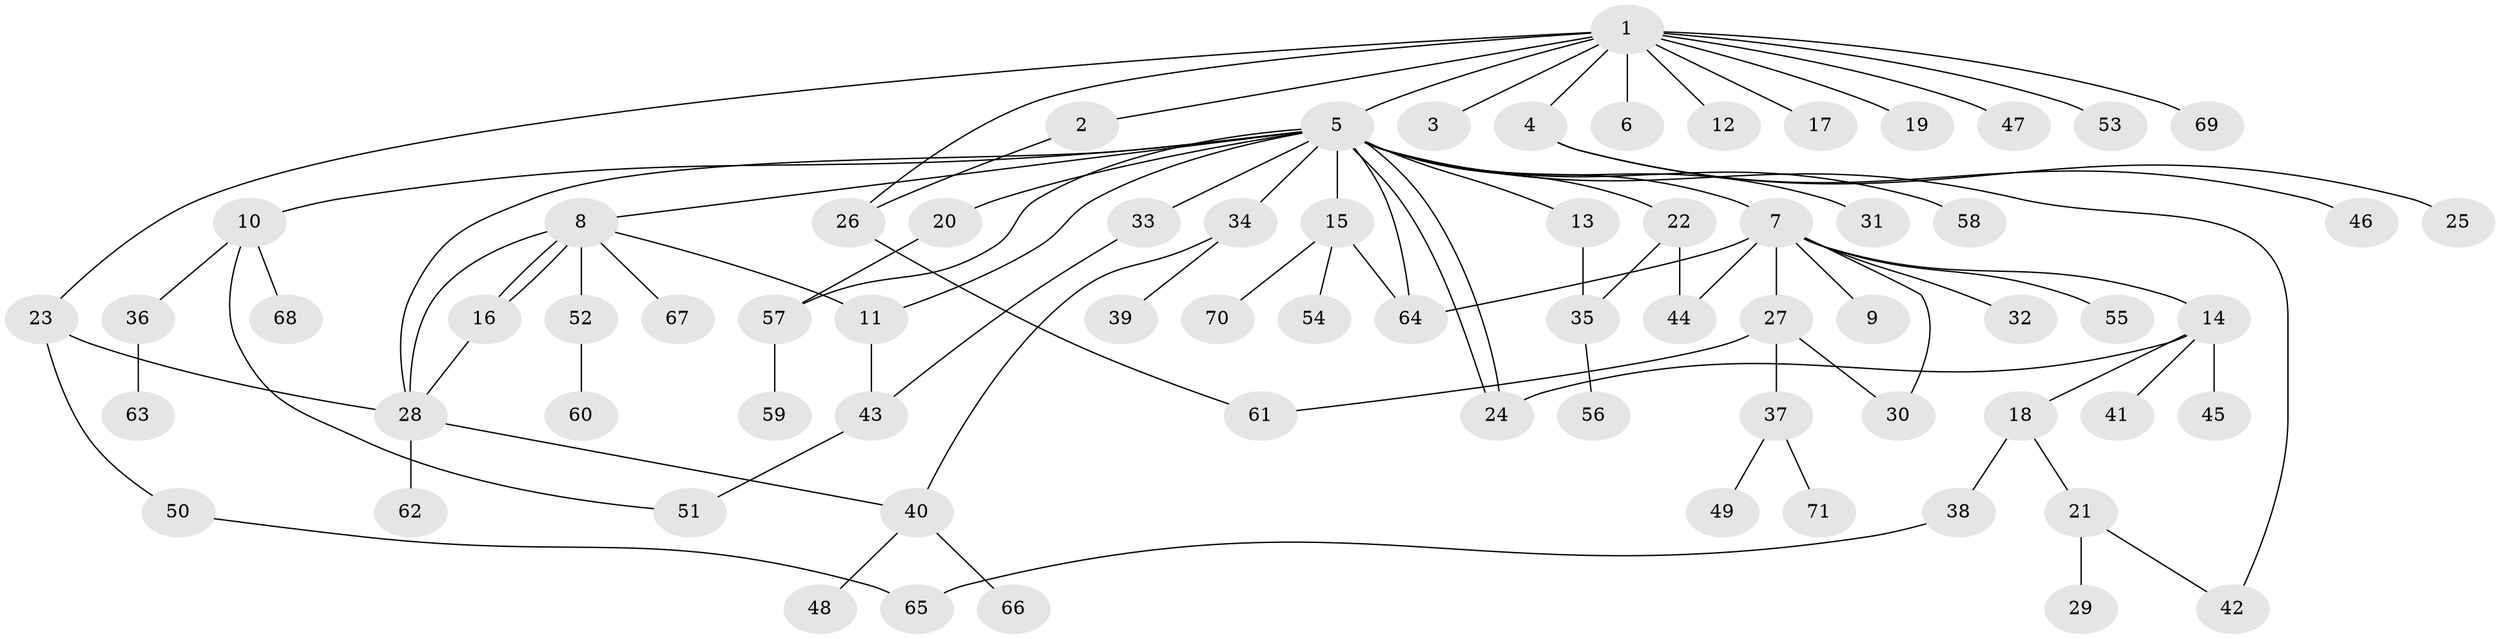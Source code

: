 // coarse degree distribution, {3: 0.22580645161290322, 2: 0.25806451612903225, 1: 0.3548387096774194, 10: 0.03225806451612903, 6: 0.03225806451612903, 14: 0.03225806451612903, 4: 0.06451612903225806}
// Generated by graph-tools (version 1.1) at 2025/36/03/04/25 23:36:56]
// undirected, 71 vertices, 90 edges
graph export_dot {
  node [color=gray90,style=filled];
  1;
  2;
  3;
  4;
  5;
  6;
  7;
  8;
  9;
  10;
  11;
  12;
  13;
  14;
  15;
  16;
  17;
  18;
  19;
  20;
  21;
  22;
  23;
  24;
  25;
  26;
  27;
  28;
  29;
  30;
  31;
  32;
  33;
  34;
  35;
  36;
  37;
  38;
  39;
  40;
  41;
  42;
  43;
  44;
  45;
  46;
  47;
  48;
  49;
  50;
  51;
  52;
  53;
  54;
  55;
  56;
  57;
  58;
  59;
  60;
  61;
  62;
  63;
  64;
  65;
  66;
  67;
  68;
  69;
  70;
  71;
  1 -- 2;
  1 -- 3;
  1 -- 4;
  1 -- 5;
  1 -- 6;
  1 -- 12;
  1 -- 17;
  1 -- 19;
  1 -- 23;
  1 -- 26;
  1 -- 47;
  1 -- 53;
  1 -- 69;
  2 -- 26;
  4 -- 25;
  4 -- 46;
  5 -- 7;
  5 -- 8;
  5 -- 10;
  5 -- 11;
  5 -- 13;
  5 -- 15;
  5 -- 20;
  5 -- 22;
  5 -- 24;
  5 -- 24;
  5 -- 28;
  5 -- 31;
  5 -- 33;
  5 -- 34;
  5 -- 42;
  5 -- 57;
  5 -- 58;
  5 -- 64;
  7 -- 9;
  7 -- 14;
  7 -- 27;
  7 -- 30;
  7 -- 32;
  7 -- 44;
  7 -- 55;
  7 -- 64;
  8 -- 11;
  8 -- 16;
  8 -- 16;
  8 -- 28;
  8 -- 52;
  8 -- 67;
  10 -- 36;
  10 -- 51;
  10 -- 68;
  11 -- 43;
  13 -- 35;
  14 -- 18;
  14 -- 24;
  14 -- 41;
  14 -- 45;
  15 -- 54;
  15 -- 64;
  15 -- 70;
  16 -- 28;
  18 -- 21;
  18 -- 38;
  20 -- 57;
  21 -- 29;
  21 -- 42;
  22 -- 35;
  22 -- 44;
  23 -- 28;
  23 -- 50;
  26 -- 61;
  27 -- 30;
  27 -- 37;
  27 -- 61;
  28 -- 40;
  28 -- 62;
  33 -- 43;
  34 -- 39;
  34 -- 40;
  35 -- 56;
  36 -- 63;
  37 -- 49;
  37 -- 71;
  38 -- 65;
  40 -- 48;
  40 -- 66;
  43 -- 51;
  50 -- 65;
  52 -- 60;
  57 -- 59;
}
